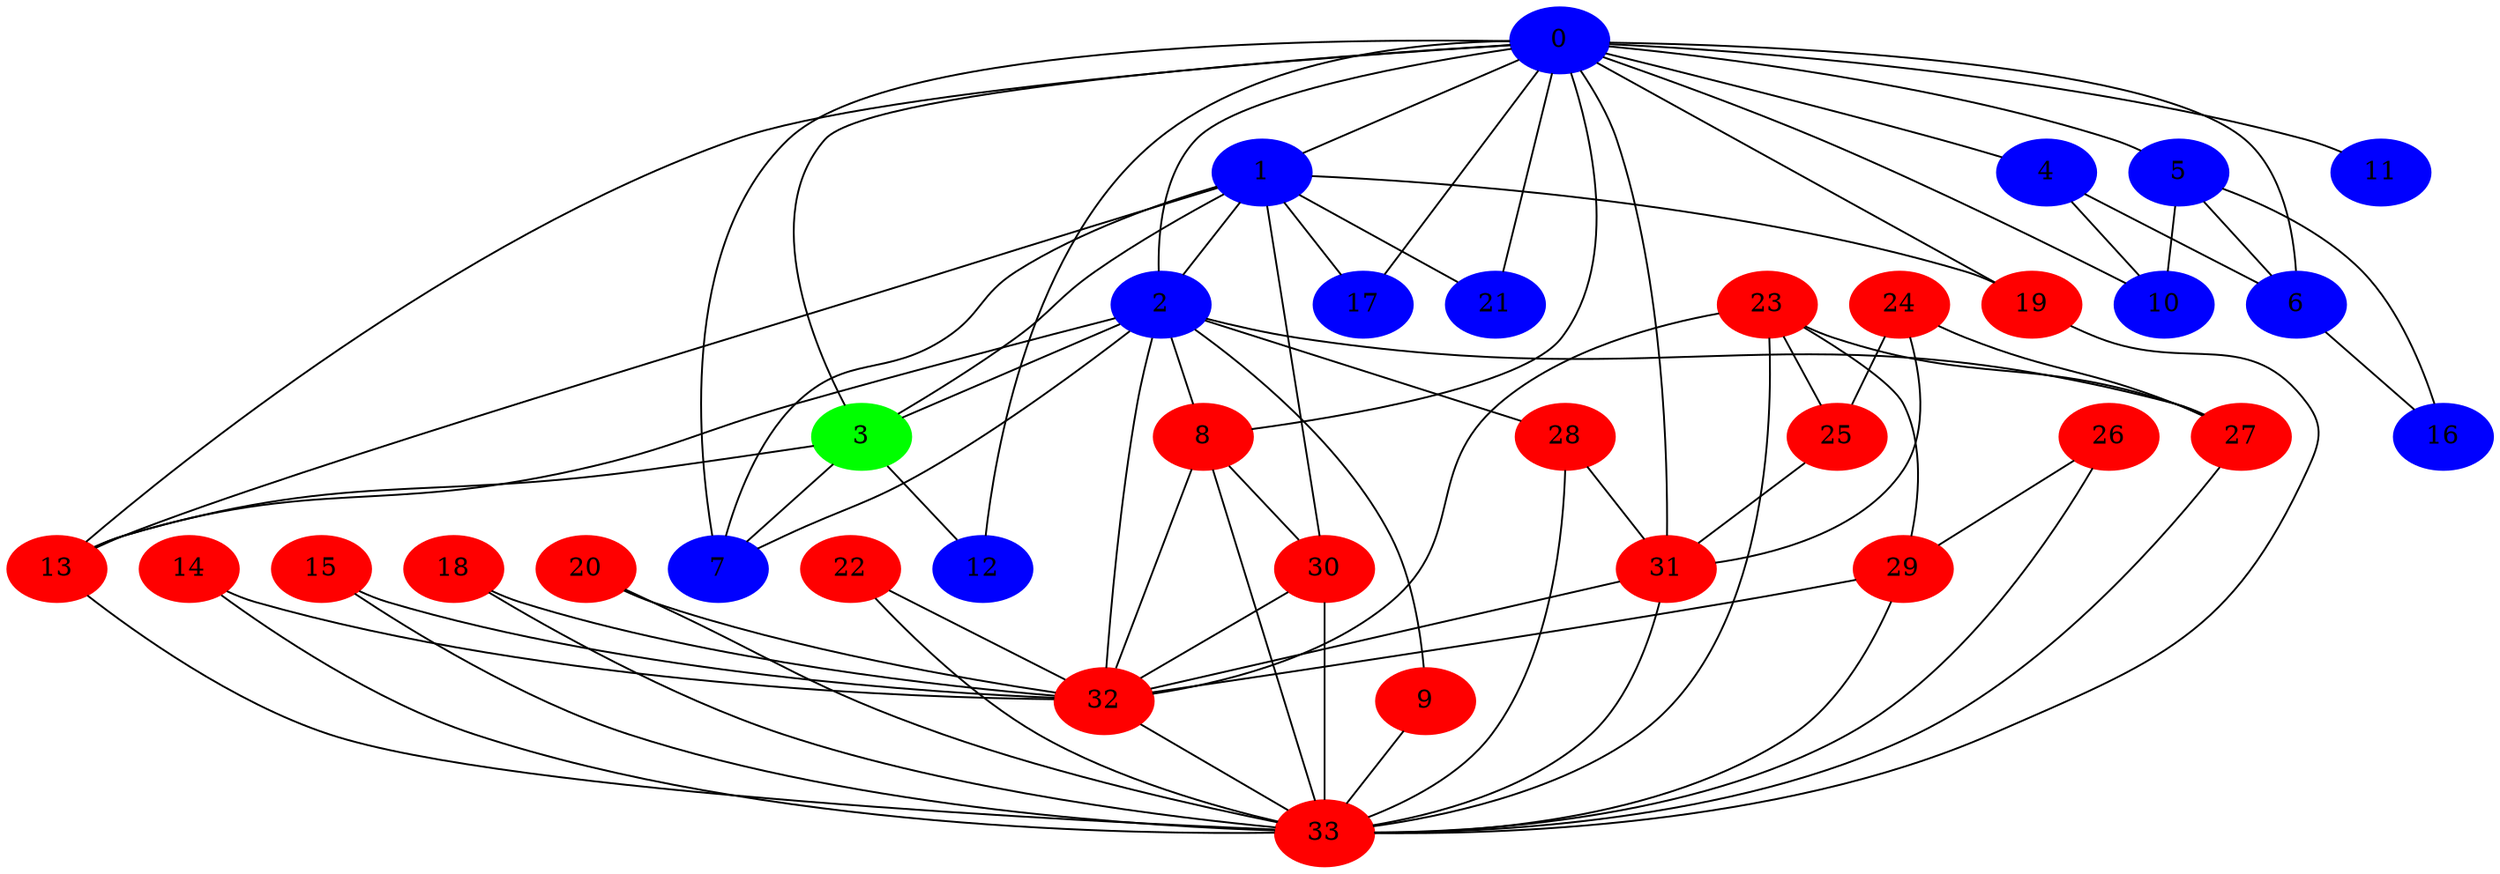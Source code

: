 graph G {
    8 [style=filled, color=red];
    9 [style=filled, color=red];
    13 [style=filled, color=red];
    14 [style=filled, color=red];
    15 [style=filled, color=red];
    18 [style=filled, color=red];
    19 [style=filled, color=red];
    20 [style=filled, color=red];
    22 [style=filled, color=red];
    23 [style=filled, color=red];
    24 [style=filled, color=red];
    25 [style=filled, color=red];
    26 [style=filled, color=red];
    27 [style=filled, color=red];
    28 [style=filled, color=red];
    29 [style=filled, color=red];
    30 [style=filled, color=red];
    31 [style=filled, color=red];
    32 [style=filled, color=red];
    33 [style=filled, color=red];
    0 [style=filled, color=blue];
    1 [style=filled, color=blue];
    2 [style=filled, color=blue];
    4 [style=filled, color=blue];
    5 [style=filled, color=blue];
    6 [style=filled, color=blue];
    7 [style=filled, color=blue];
    10 [style=filled, color=blue];
    11 [style=filled, color=blue];
    12 [style=filled, color=blue];
    16 [style=filled, color=blue];
    17 [style=filled, color=blue];
    21 [style=filled, color=blue];
    3 [style=filled, color=green];
    0 -- 1;
    0 -- 2;
    0 -- 3;
    0 -- 4;
    0 -- 5;
    0 -- 6;
    0 -- 7;
    0 -- 8;
    0 -- 10;
    0 -- 11;
    0 -- 12;
    0 -- 13;
    0 -- 17;
    0 -- 19;
    0 -- 21;
    0 -- 31;
    1 -- 2;
    1 -- 3;
    1 -- 7;
    1 -- 13;
    1 -- 17;
    1 -- 19;
    1 -- 21;
    1 -- 30;
    2 -- 3;
    2 -- 7;
    2 -- 8;
    2 -- 9;
    2 -- 13;
    2 -- 27;
    2 -- 28;
    2 -- 32;
    3 -- 7;
    3 -- 12;
    3 -- 13;
    4 -- 6;
    4 -- 10;
    5 -- 6;
    5 -- 10;
    5 -- 16;
    6 -- 16;
    8 -- 30;
    8 -- 32;
    8 -- 33;
    9 -- 33;
    13 -- 33;
    14 -- 32;
    14 -- 33;
    15 -- 32;
    15 -- 33;
    18 -- 32;
    18 -- 33;
    19 -- 33;
    20 -- 32;
    20 -- 33;
    22 -- 32;
    22 -- 33;
    23 -- 25;
    23 -- 27;
    23 -- 29;
    23 -- 32;
    23 -- 33;
    24 -- 25;
    24 -- 27;
    24 -- 31;
    25 -- 31;
    26 -- 29;
    26 -- 33;
    27 -- 33;
    28 -- 31;
    28 -- 33;
    29 -- 32;
    29 -- 33;
    30 -- 32;
    30 -- 33;
    31 -- 32;
    31 -- 33;
    32 -- 33;
}
